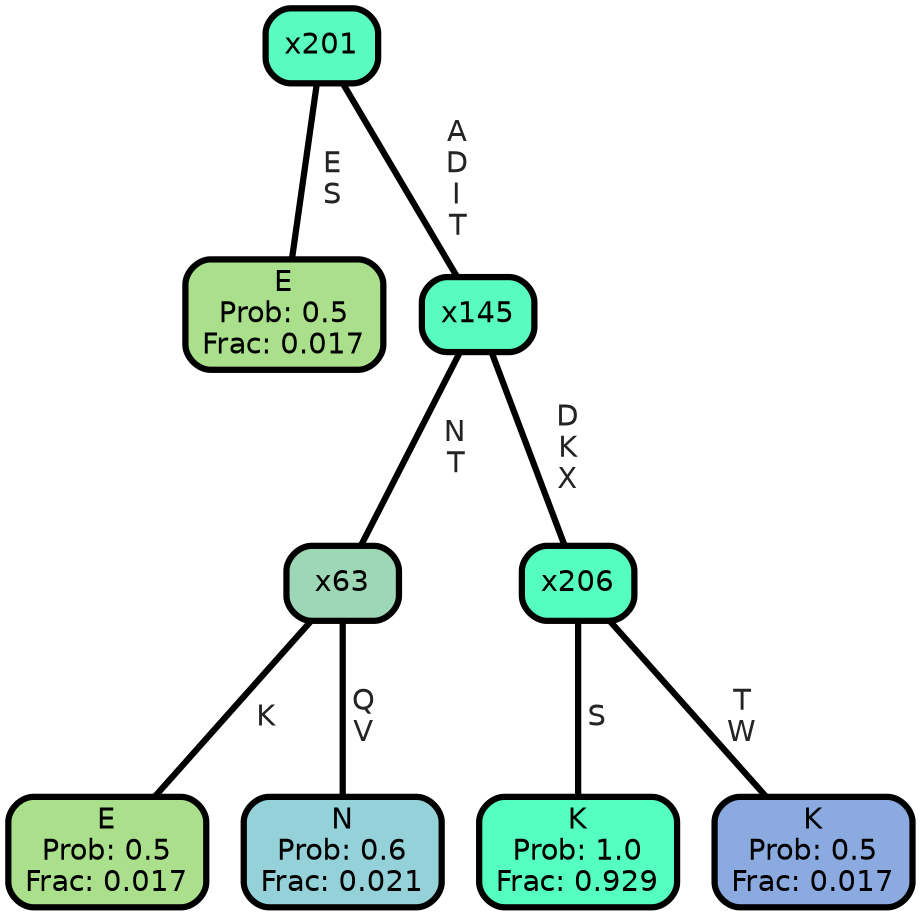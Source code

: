 graph Tree {
node [shape=box, style="filled, rounded",color="black",penwidth="3",fontcolor="black",                 fontname=helvetica] ;
graph [ranksep="0 equally", splines=straight,                 bgcolor=transparent, dpi=200] ;
edge [fontname=helvetica, fontweight=bold,fontcolor=grey14,color=black] ;
0 [label="E
Prob: 0.5
Frac: 0.017", fillcolor="#aae08b"] ;
1 [label="x201", fillcolor="#5afbc0"] ;
2 [label="E
Prob: 0.5
Frac: 0.017", fillcolor="#aae08b"] ;
3 [label="x63", fillcolor="#9ed7b6"] ;
4 [label="N
Prob: 0.6
Frac: 0.021", fillcolor="#95d1d9"] ;
5 [label="x145", fillcolor="#58fcc1"] ;
6 [label="K
Prob: 1.0
Frac: 0.929", fillcolor="#55ffc1"] ;
7 [label="x206", fillcolor="#55fdc1"] ;
8 [label="K
Prob: 0.5
Frac: 0.017", fillcolor="#8baae0"] ;
1 -- 0 [label=" E\n S",penwidth=3] ;
1 -- 5 [label=" A\n D\n I\n T",penwidth=3] ;
3 -- 2 [label=" K",penwidth=3] ;
3 -- 4 [label=" Q\n V",penwidth=3] ;
5 -- 3 [label=" N\n T",penwidth=3] ;
5 -- 7 [label=" D\n K\n X",penwidth=3] ;
7 -- 6 [label=" S",penwidth=3] ;
7 -- 8 [label=" T\n W",penwidth=3] ;
{rank = same;}}